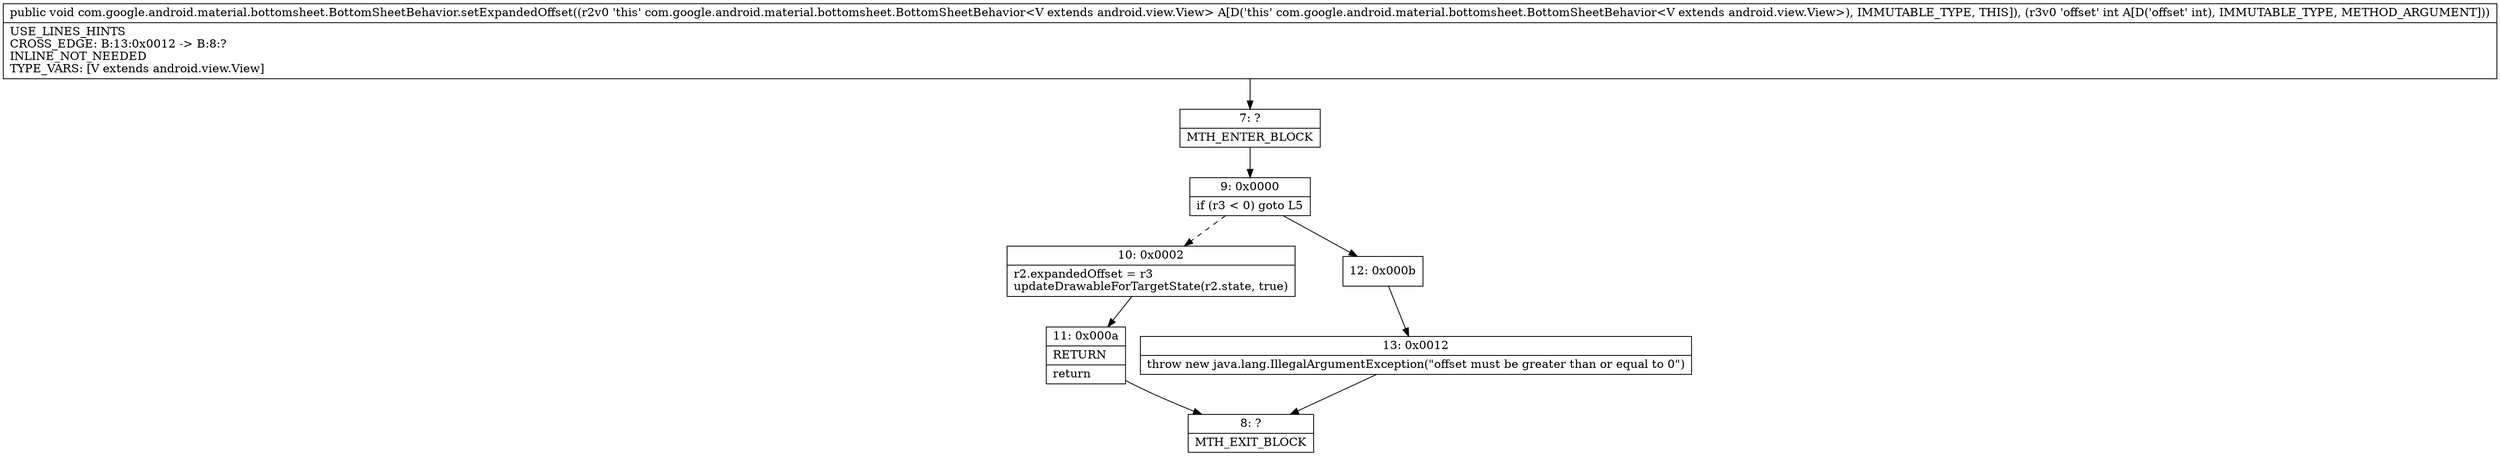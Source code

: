 digraph "CFG forcom.google.android.material.bottomsheet.BottomSheetBehavior.setExpandedOffset(I)V" {
Node_7 [shape=record,label="{7\:\ ?|MTH_ENTER_BLOCK\l}"];
Node_9 [shape=record,label="{9\:\ 0x0000|if (r3 \< 0) goto L5\l}"];
Node_10 [shape=record,label="{10\:\ 0x0002|r2.expandedOffset = r3\lupdateDrawableForTargetState(r2.state, true)\l}"];
Node_11 [shape=record,label="{11\:\ 0x000a|RETURN\l|return\l}"];
Node_8 [shape=record,label="{8\:\ ?|MTH_EXIT_BLOCK\l}"];
Node_12 [shape=record,label="{12\:\ 0x000b}"];
Node_13 [shape=record,label="{13\:\ 0x0012|throw new java.lang.IllegalArgumentException(\"offset must be greater than or equal to 0\")\l}"];
MethodNode[shape=record,label="{public void com.google.android.material.bottomsheet.BottomSheetBehavior.setExpandedOffset((r2v0 'this' com.google.android.material.bottomsheet.BottomSheetBehavior\<V extends android.view.View\> A[D('this' com.google.android.material.bottomsheet.BottomSheetBehavior\<V extends android.view.View\>), IMMUTABLE_TYPE, THIS]), (r3v0 'offset' int A[D('offset' int), IMMUTABLE_TYPE, METHOD_ARGUMENT]))  | USE_LINES_HINTS\lCROSS_EDGE: B:13:0x0012 \-\> B:8:?\lINLINE_NOT_NEEDED\lTYPE_VARS: [V extends android.view.View]\l}"];
MethodNode -> Node_7;Node_7 -> Node_9;
Node_9 -> Node_10[style=dashed];
Node_9 -> Node_12;
Node_10 -> Node_11;
Node_11 -> Node_8;
Node_12 -> Node_13;
Node_13 -> Node_8;
}

